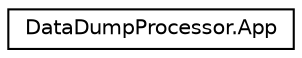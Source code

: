 digraph G
{
  edge [fontname="Helvetica",fontsize="10",labelfontname="Helvetica",labelfontsize="10"];
  node [fontname="Helvetica",fontsize="10",shape=record];
  rankdir="LR";
  Node1 [label="DataDumpProcessor.App",height=0.2,width=0.4,color="black", fillcolor="white", style="filled",URL="$class_data_dump_processor_1_1_app.html",tooltip="Interaction logic for App.xaml."];
}
